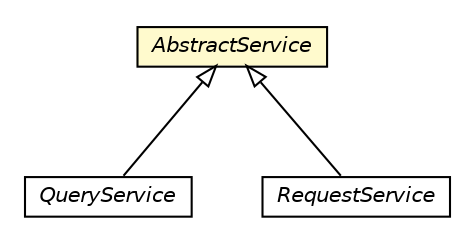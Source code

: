 #!/usr/local/bin/dot
#
# Class diagram 
# Generated by UMLGraph version R5_6-24-gf6e263 (http://www.umlgraph.org/)
#

digraph G {
	edge [fontname="Helvetica",fontsize=10,labelfontname="Helvetica",labelfontsize=10];
	node [fontname="Helvetica",fontsize=10,shape=plaintext];
	nodesep=0.25;
	ranksep=0.5;
	// org.universAAL.kinect.adapter.serviceBus.QueryService
	c1960529 [label=<<table title="org.universAAL.kinect.adapter.serviceBus.QueryService" border="0" cellborder="1" cellspacing="0" cellpadding="2" port="p" href="./QueryService.html">
		<tr><td><table border="0" cellspacing="0" cellpadding="1">
<tr><td align="center" balign="center"><font face="Helvetica-Oblique"> QueryService </font></td></tr>
		</table></td></tr>
		</table>>, URL="./QueryService.html", fontname="Helvetica", fontcolor="black", fontsize=10.0];
	// org.universAAL.kinect.adapter.serviceBus.AbstractService
	c1960531 [label=<<table title="org.universAAL.kinect.adapter.serviceBus.AbstractService" border="0" cellborder="1" cellspacing="0" cellpadding="2" port="p" bgcolor="lemonChiffon" href="./AbstractService.html">
		<tr><td><table border="0" cellspacing="0" cellpadding="1">
<tr><td align="center" balign="center"><font face="Helvetica-Oblique"> AbstractService </font></td></tr>
		</table></td></tr>
		</table>>, URL="./AbstractService.html", fontname="Helvetica", fontcolor="black", fontsize=10.0];
	// org.universAAL.kinect.adapter.serviceBus.RequestService
	c1960532 [label=<<table title="org.universAAL.kinect.adapter.serviceBus.RequestService" border="0" cellborder="1" cellspacing="0" cellpadding="2" port="p" href="./RequestService.html">
		<tr><td><table border="0" cellspacing="0" cellpadding="1">
<tr><td align="center" balign="center"><font face="Helvetica-Oblique"> RequestService </font></td></tr>
		</table></td></tr>
		</table>>, URL="./RequestService.html", fontname="Helvetica", fontcolor="black", fontsize=10.0];
	//org.universAAL.kinect.adapter.serviceBus.QueryService extends org.universAAL.kinect.adapter.serviceBus.AbstractService
	c1960531:p -> c1960529:p [dir=back,arrowtail=empty];
	//org.universAAL.kinect.adapter.serviceBus.RequestService extends org.universAAL.kinect.adapter.serviceBus.AbstractService
	c1960531:p -> c1960532:p [dir=back,arrowtail=empty];
}

